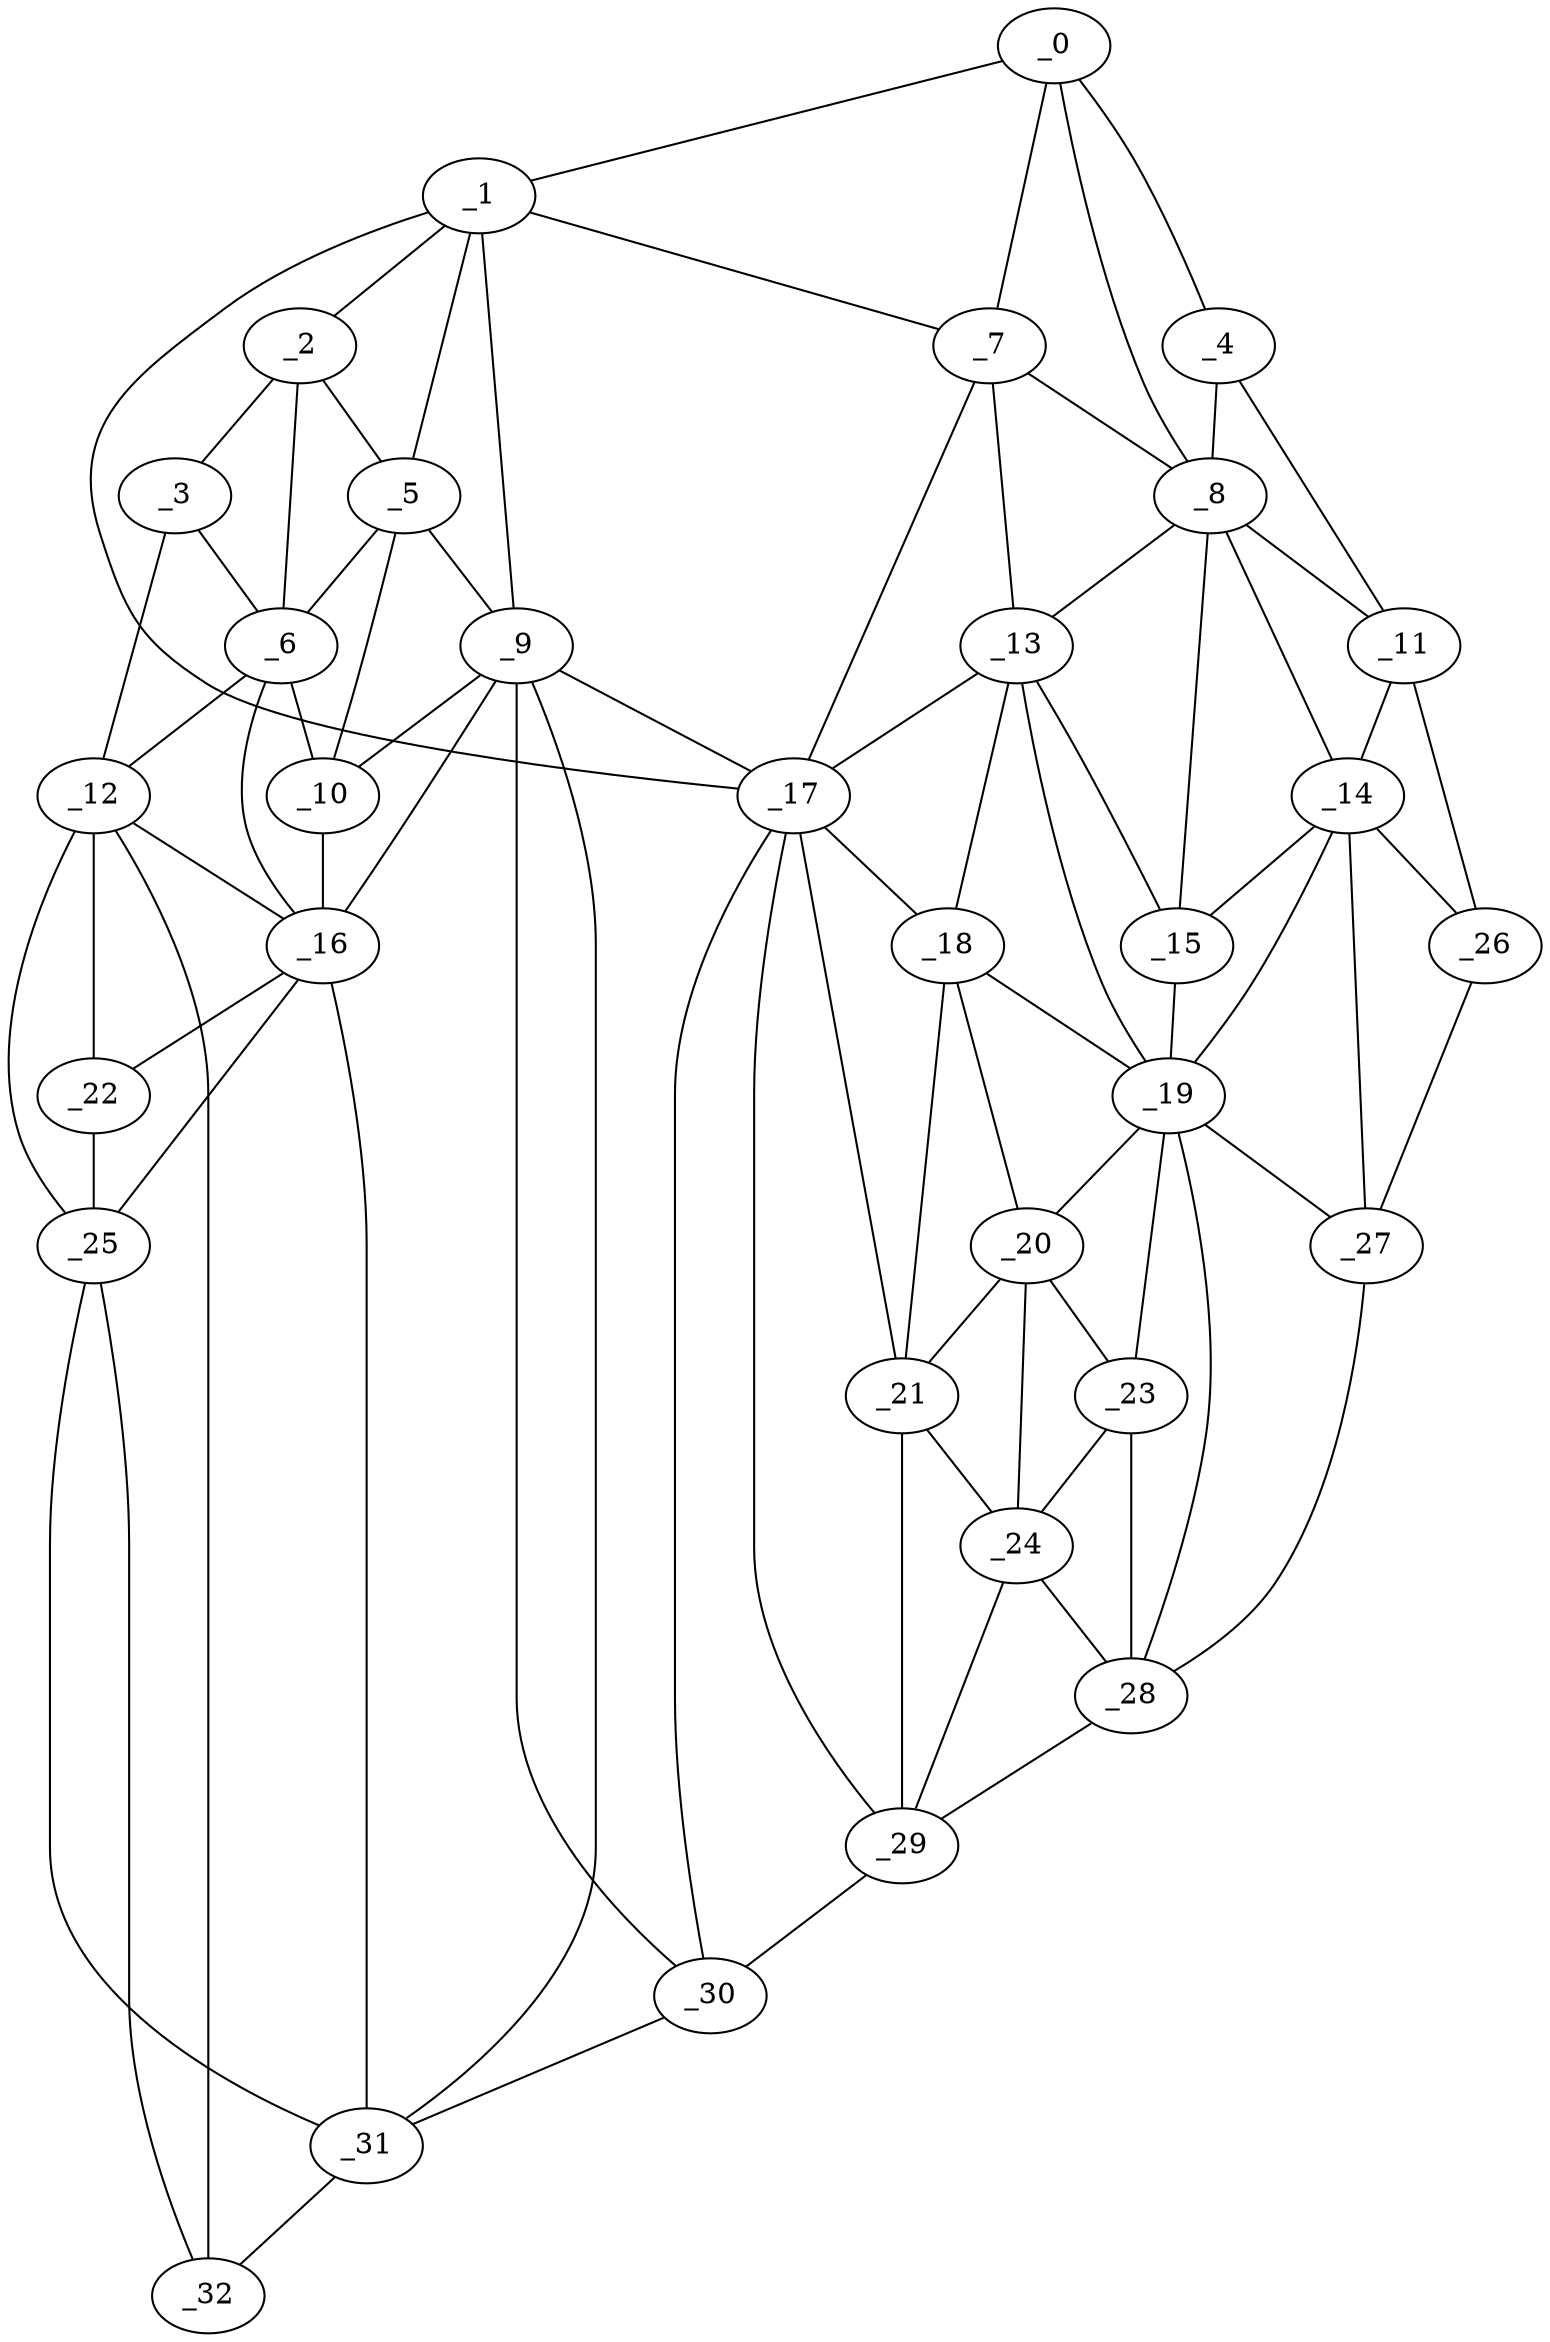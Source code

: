 graph "obj62__290.gxl" {
	_0	 [x=38,
		y=9];
	_1	 [x=38,
		y=71];
	_0 -- _1	 [valence=1];
	_4	 [x=51,
		y=3];
	_0 -- _4	 [valence=1];
	_7	 [x=62,
		y=39];
	_0 -- _7	 [valence=1];
	_8	 [x=65,
		y=29];
	_0 -- _8	 [valence=2];
	_2	 [x=38,
		y=109];
	_1 -- _2	 [valence=1];
	_5	 [x=56,
		y=100];
	_1 -- _5	 [valence=1];
	_1 -- _7	 [valence=2];
	_9	 [x=65,
		y=88];
	_1 -- _9	 [valence=2];
	_17	 [x=78,
		y=51];
	_1 -- _17	 [valence=2];
	_3	 [x=43,
		y=122];
	_2 -- _3	 [valence=1];
	_2 -- _5	 [valence=2];
	_6	 [x=58,
		y=108];
	_2 -- _6	 [valence=1];
	_3 -- _6	 [valence=2];
	_12	 [x=71,
		y=125];
	_3 -- _12	 [valence=1];
	_4 -- _8	 [valence=1];
	_11	 [x=67,
		y=6];
	_4 -- _11	 [valence=1];
	_5 -- _6	 [valence=2];
	_5 -- _9	 [valence=2];
	_10	 [x=65,
		y=99];
	_5 -- _10	 [valence=2];
	_6 -- _10	 [valence=2];
	_6 -- _12	 [valence=1];
	_16	 [x=75,
		y=102];
	_6 -- _16	 [valence=2];
	_7 -- _8	 [valence=2];
	_13	 [x=72,
		y=38];
	_7 -- _13	 [valence=2];
	_7 -- _17	 [valence=2];
	_8 -- _11	 [valence=1];
	_8 -- _13	 [valence=2];
	_14	 [x=73,
		y=24];
	_8 -- _14	 [valence=2];
	_15	 [x=74,
		y=28];
	_8 -- _15	 [valence=1];
	_9 -- _10	 [valence=2];
	_9 -- _16	 [valence=1];
	_9 -- _17	 [valence=2];
	_30	 [x=97,
		y=69];
	_9 -- _30	 [valence=2];
	_31	 [x=97,
		y=85];
	_9 -- _31	 [valence=2];
	_10 -- _16	 [valence=2];
	_11 -- _14	 [valence=2];
	_26	 [x=93,
		y=12];
	_11 -- _26	 [valence=1];
	_12 -- _16	 [valence=1];
	_22	 [x=85,
		y=105];
	_12 -- _22	 [valence=2];
	_25	 [x=92,
		y=102];
	_12 -- _25	 [valence=1];
	_32	 [x=97,
		y=99];
	_12 -- _32	 [valence=1];
	_13 -- _15	 [valence=1];
	_13 -- _17	 [valence=1];
	_18	 [x=79,
		y=40];
	_13 -- _18	 [valence=2];
	_19	 [x=81,
		y=32];
	_13 -- _19	 [valence=2];
	_14 -- _15	 [valence=2];
	_14 -- _19	 [valence=1];
	_14 -- _26	 [valence=1];
	_27	 [x=95,
		y=24];
	_14 -- _27	 [valence=2];
	_15 -- _19	 [valence=2];
	_16 -- _22	 [valence=1];
	_16 -- _25	 [valence=2];
	_16 -- _31	 [valence=2];
	_17 -- _18	 [valence=2];
	_21	 [x=83,
		y=50];
	_17 -- _21	 [valence=1];
	_29	 [x=97,
		y=61];
	_17 -- _29	 [valence=2];
	_17 -- _30	 [valence=2];
	_18 -- _19	 [valence=2];
	_20	 [x=83,
		y=41];
	_18 -- _20	 [valence=2];
	_18 -- _21	 [valence=1];
	_19 -- _20	 [valence=2];
	_23	 [x=90,
		y=40];
	_19 -- _23	 [valence=2];
	_19 -- _27	 [valence=2];
	_28	 [x=96,
		y=37];
	_19 -- _28	 [valence=1];
	_20 -- _21	 [valence=2];
	_20 -- _23	 [valence=1];
	_24	 [x=91,
		y=47];
	_20 -- _24	 [valence=2];
	_21 -- _24	 [valence=1];
	_21 -- _29	 [valence=2];
	_22 -- _25	 [valence=2];
	_23 -- _24	 [valence=1];
	_23 -- _28	 [valence=2];
	_24 -- _28	 [valence=2];
	_24 -- _29	 [valence=1];
	_25 -- _31	 [valence=1];
	_25 -- _32	 [valence=1];
	_26 -- _27	 [valence=1];
	_27 -- _28	 [valence=1];
	_28 -- _29	 [valence=1];
	_29 -- _30	 [valence=1];
	_30 -- _31	 [valence=1];
	_31 -- _32	 [valence=1];
}
